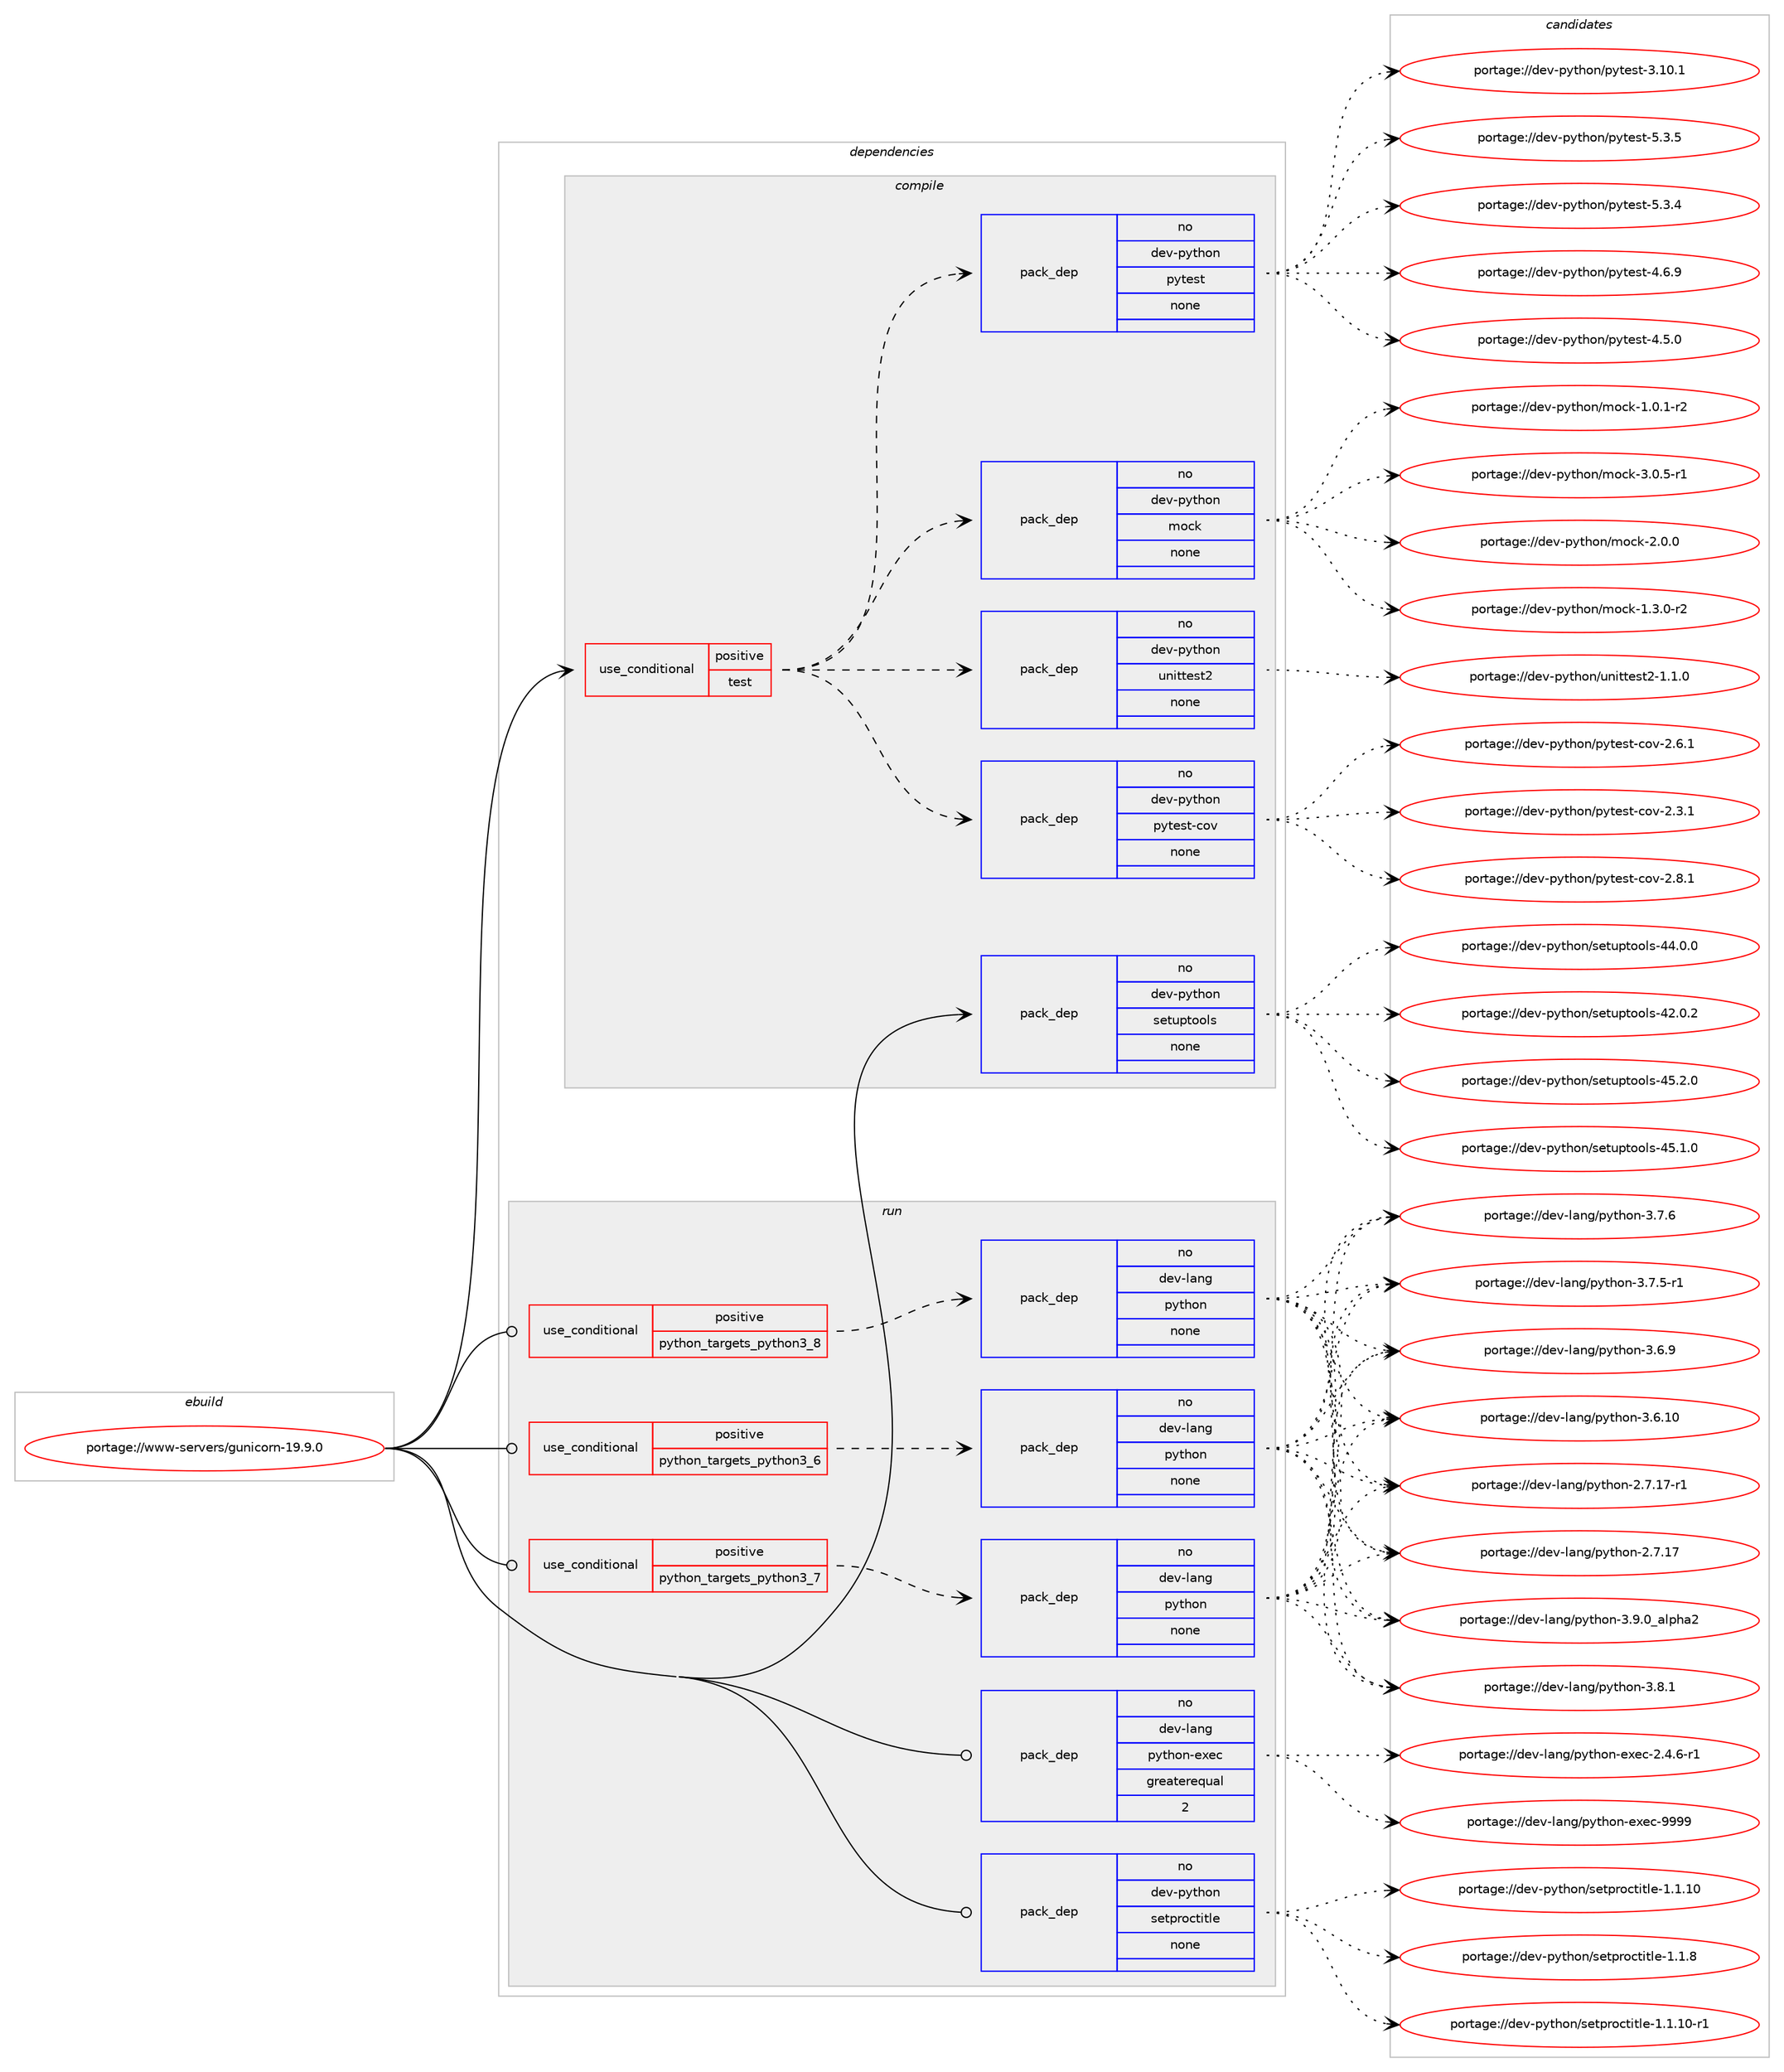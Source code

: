 digraph prolog {

# *************
# Graph options
# *************

newrank=true;
concentrate=true;
compound=true;
graph [rankdir=LR,fontname=Helvetica,fontsize=10,ranksep=1.5];#, ranksep=2.5, nodesep=0.2];
edge  [arrowhead=vee];
node  [fontname=Helvetica,fontsize=10];

# **********
# The ebuild
# **********

subgraph cluster_leftcol {
color=gray;
rank=same;
label=<<i>ebuild</i>>;
id [label="portage://www-servers/gunicorn-19.9.0", color=red, width=4, href="../www-servers/gunicorn-19.9.0.svg"];
}

# ****************
# The dependencies
# ****************

subgraph cluster_midcol {
color=gray;
label=<<i>dependencies</i>>;
subgraph cluster_compile {
fillcolor="#eeeeee";
style=filled;
label=<<i>compile</i>>;
subgraph cond4218 {
dependency25956 [label=<<TABLE BORDER="0" CELLBORDER="1" CELLSPACING="0" CELLPADDING="4"><TR><TD ROWSPAN="3" CELLPADDING="10">use_conditional</TD></TR><TR><TD>positive</TD></TR><TR><TD>test</TD></TR></TABLE>>, shape=none, color=red];
subgraph pack21247 {
dependency25957 [label=<<TABLE BORDER="0" CELLBORDER="1" CELLSPACING="0" CELLPADDING="4" WIDTH="220"><TR><TD ROWSPAN="6" CELLPADDING="30">pack_dep</TD></TR><TR><TD WIDTH="110">no</TD></TR><TR><TD>dev-python</TD></TR><TR><TD>mock</TD></TR><TR><TD>none</TD></TR><TR><TD></TD></TR></TABLE>>, shape=none, color=blue];
}
dependency25956:e -> dependency25957:w [weight=20,style="dashed",arrowhead="vee"];
subgraph pack21248 {
dependency25958 [label=<<TABLE BORDER="0" CELLBORDER="1" CELLSPACING="0" CELLPADDING="4" WIDTH="220"><TR><TD ROWSPAN="6" CELLPADDING="30">pack_dep</TD></TR><TR><TD WIDTH="110">no</TD></TR><TR><TD>dev-python</TD></TR><TR><TD>pytest</TD></TR><TR><TD>none</TD></TR><TR><TD></TD></TR></TABLE>>, shape=none, color=blue];
}
dependency25956:e -> dependency25958:w [weight=20,style="dashed",arrowhead="vee"];
subgraph pack21249 {
dependency25959 [label=<<TABLE BORDER="0" CELLBORDER="1" CELLSPACING="0" CELLPADDING="4" WIDTH="220"><TR><TD ROWSPAN="6" CELLPADDING="30">pack_dep</TD></TR><TR><TD WIDTH="110">no</TD></TR><TR><TD>dev-python</TD></TR><TR><TD>pytest-cov</TD></TR><TR><TD>none</TD></TR><TR><TD></TD></TR></TABLE>>, shape=none, color=blue];
}
dependency25956:e -> dependency25959:w [weight=20,style="dashed",arrowhead="vee"];
subgraph pack21250 {
dependency25960 [label=<<TABLE BORDER="0" CELLBORDER="1" CELLSPACING="0" CELLPADDING="4" WIDTH="220"><TR><TD ROWSPAN="6" CELLPADDING="30">pack_dep</TD></TR><TR><TD WIDTH="110">no</TD></TR><TR><TD>dev-python</TD></TR><TR><TD>unittest2</TD></TR><TR><TD>none</TD></TR><TR><TD></TD></TR></TABLE>>, shape=none, color=blue];
}
dependency25956:e -> dependency25960:w [weight=20,style="dashed",arrowhead="vee"];
}
id:e -> dependency25956:w [weight=20,style="solid",arrowhead="vee"];
subgraph pack21251 {
dependency25961 [label=<<TABLE BORDER="0" CELLBORDER="1" CELLSPACING="0" CELLPADDING="4" WIDTH="220"><TR><TD ROWSPAN="6" CELLPADDING="30">pack_dep</TD></TR><TR><TD WIDTH="110">no</TD></TR><TR><TD>dev-python</TD></TR><TR><TD>setuptools</TD></TR><TR><TD>none</TD></TR><TR><TD></TD></TR></TABLE>>, shape=none, color=blue];
}
id:e -> dependency25961:w [weight=20,style="solid",arrowhead="vee"];
}
subgraph cluster_compileandrun {
fillcolor="#eeeeee";
style=filled;
label=<<i>compile and run</i>>;
}
subgraph cluster_run {
fillcolor="#eeeeee";
style=filled;
label=<<i>run</i>>;
subgraph cond4219 {
dependency25962 [label=<<TABLE BORDER="0" CELLBORDER="1" CELLSPACING="0" CELLPADDING="4"><TR><TD ROWSPAN="3" CELLPADDING="10">use_conditional</TD></TR><TR><TD>positive</TD></TR><TR><TD>python_targets_python3_6</TD></TR></TABLE>>, shape=none, color=red];
subgraph pack21252 {
dependency25963 [label=<<TABLE BORDER="0" CELLBORDER="1" CELLSPACING="0" CELLPADDING="4" WIDTH="220"><TR><TD ROWSPAN="6" CELLPADDING="30">pack_dep</TD></TR><TR><TD WIDTH="110">no</TD></TR><TR><TD>dev-lang</TD></TR><TR><TD>python</TD></TR><TR><TD>none</TD></TR><TR><TD></TD></TR></TABLE>>, shape=none, color=blue];
}
dependency25962:e -> dependency25963:w [weight=20,style="dashed",arrowhead="vee"];
}
id:e -> dependency25962:w [weight=20,style="solid",arrowhead="odot"];
subgraph cond4220 {
dependency25964 [label=<<TABLE BORDER="0" CELLBORDER="1" CELLSPACING="0" CELLPADDING="4"><TR><TD ROWSPAN="3" CELLPADDING="10">use_conditional</TD></TR><TR><TD>positive</TD></TR><TR><TD>python_targets_python3_7</TD></TR></TABLE>>, shape=none, color=red];
subgraph pack21253 {
dependency25965 [label=<<TABLE BORDER="0" CELLBORDER="1" CELLSPACING="0" CELLPADDING="4" WIDTH="220"><TR><TD ROWSPAN="6" CELLPADDING="30">pack_dep</TD></TR><TR><TD WIDTH="110">no</TD></TR><TR><TD>dev-lang</TD></TR><TR><TD>python</TD></TR><TR><TD>none</TD></TR><TR><TD></TD></TR></TABLE>>, shape=none, color=blue];
}
dependency25964:e -> dependency25965:w [weight=20,style="dashed",arrowhead="vee"];
}
id:e -> dependency25964:w [weight=20,style="solid",arrowhead="odot"];
subgraph cond4221 {
dependency25966 [label=<<TABLE BORDER="0" CELLBORDER="1" CELLSPACING="0" CELLPADDING="4"><TR><TD ROWSPAN="3" CELLPADDING="10">use_conditional</TD></TR><TR><TD>positive</TD></TR><TR><TD>python_targets_python3_8</TD></TR></TABLE>>, shape=none, color=red];
subgraph pack21254 {
dependency25967 [label=<<TABLE BORDER="0" CELLBORDER="1" CELLSPACING="0" CELLPADDING="4" WIDTH="220"><TR><TD ROWSPAN="6" CELLPADDING="30">pack_dep</TD></TR><TR><TD WIDTH="110">no</TD></TR><TR><TD>dev-lang</TD></TR><TR><TD>python</TD></TR><TR><TD>none</TD></TR><TR><TD></TD></TR></TABLE>>, shape=none, color=blue];
}
dependency25966:e -> dependency25967:w [weight=20,style="dashed",arrowhead="vee"];
}
id:e -> dependency25966:w [weight=20,style="solid",arrowhead="odot"];
subgraph pack21255 {
dependency25968 [label=<<TABLE BORDER="0" CELLBORDER="1" CELLSPACING="0" CELLPADDING="4" WIDTH="220"><TR><TD ROWSPAN="6" CELLPADDING="30">pack_dep</TD></TR><TR><TD WIDTH="110">no</TD></TR><TR><TD>dev-lang</TD></TR><TR><TD>python-exec</TD></TR><TR><TD>greaterequal</TD></TR><TR><TD>2</TD></TR></TABLE>>, shape=none, color=blue];
}
id:e -> dependency25968:w [weight=20,style="solid",arrowhead="odot"];
subgraph pack21256 {
dependency25969 [label=<<TABLE BORDER="0" CELLBORDER="1" CELLSPACING="0" CELLPADDING="4" WIDTH="220"><TR><TD ROWSPAN="6" CELLPADDING="30">pack_dep</TD></TR><TR><TD WIDTH="110">no</TD></TR><TR><TD>dev-python</TD></TR><TR><TD>setproctitle</TD></TR><TR><TD>none</TD></TR><TR><TD></TD></TR></TABLE>>, shape=none, color=blue];
}
id:e -> dependency25969:w [weight=20,style="solid",arrowhead="odot"];
}
}

# **************
# The candidates
# **************

subgraph cluster_choices {
rank=same;
color=gray;
label=<<i>candidates</i>>;

subgraph choice21247 {
color=black;
nodesep=1;
choice1001011184511212111610411111047109111991074551464846534511449 [label="portage://dev-python/mock-3.0.5-r1", color=red, width=4,href="../dev-python/mock-3.0.5-r1.svg"];
choice100101118451121211161041111104710911199107455046484648 [label="portage://dev-python/mock-2.0.0", color=red, width=4,href="../dev-python/mock-2.0.0.svg"];
choice1001011184511212111610411111047109111991074549465146484511450 [label="portage://dev-python/mock-1.3.0-r2", color=red, width=4,href="../dev-python/mock-1.3.0-r2.svg"];
choice1001011184511212111610411111047109111991074549464846494511450 [label="portage://dev-python/mock-1.0.1-r2", color=red, width=4,href="../dev-python/mock-1.0.1-r2.svg"];
dependency25957:e -> choice1001011184511212111610411111047109111991074551464846534511449:w [style=dotted,weight="100"];
dependency25957:e -> choice100101118451121211161041111104710911199107455046484648:w [style=dotted,weight="100"];
dependency25957:e -> choice1001011184511212111610411111047109111991074549465146484511450:w [style=dotted,weight="100"];
dependency25957:e -> choice1001011184511212111610411111047109111991074549464846494511450:w [style=dotted,weight="100"];
}
subgraph choice21248 {
color=black;
nodesep=1;
choice1001011184511212111610411111047112121116101115116455346514653 [label="portage://dev-python/pytest-5.3.5", color=red, width=4,href="../dev-python/pytest-5.3.5.svg"];
choice1001011184511212111610411111047112121116101115116455346514652 [label="portage://dev-python/pytest-5.3.4", color=red, width=4,href="../dev-python/pytest-5.3.4.svg"];
choice1001011184511212111610411111047112121116101115116455246544657 [label="portage://dev-python/pytest-4.6.9", color=red, width=4,href="../dev-python/pytest-4.6.9.svg"];
choice1001011184511212111610411111047112121116101115116455246534648 [label="portage://dev-python/pytest-4.5.0", color=red, width=4,href="../dev-python/pytest-4.5.0.svg"];
choice100101118451121211161041111104711212111610111511645514649484649 [label="portage://dev-python/pytest-3.10.1", color=red, width=4,href="../dev-python/pytest-3.10.1.svg"];
dependency25958:e -> choice1001011184511212111610411111047112121116101115116455346514653:w [style=dotted,weight="100"];
dependency25958:e -> choice1001011184511212111610411111047112121116101115116455346514652:w [style=dotted,weight="100"];
dependency25958:e -> choice1001011184511212111610411111047112121116101115116455246544657:w [style=dotted,weight="100"];
dependency25958:e -> choice1001011184511212111610411111047112121116101115116455246534648:w [style=dotted,weight="100"];
dependency25958:e -> choice100101118451121211161041111104711212111610111511645514649484649:w [style=dotted,weight="100"];
}
subgraph choice21249 {
color=black;
nodesep=1;
choice10010111845112121116104111110471121211161011151164599111118455046564649 [label="portage://dev-python/pytest-cov-2.8.1", color=red, width=4,href="../dev-python/pytest-cov-2.8.1.svg"];
choice10010111845112121116104111110471121211161011151164599111118455046544649 [label="portage://dev-python/pytest-cov-2.6.1", color=red, width=4,href="../dev-python/pytest-cov-2.6.1.svg"];
choice10010111845112121116104111110471121211161011151164599111118455046514649 [label="portage://dev-python/pytest-cov-2.3.1", color=red, width=4,href="../dev-python/pytest-cov-2.3.1.svg"];
dependency25959:e -> choice10010111845112121116104111110471121211161011151164599111118455046564649:w [style=dotted,weight="100"];
dependency25959:e -> choice10010111845112121116104111110471121211161011151164599111118455046544649:w [style=dotted,weight="100"];
dependency25959:e -> choice10010111845112121116104111110471121211161011151164599111118455046514649:w [style=dotted,weight="100"];
}
subgraph choice21250 {
color=black;
nodesep=1;
choice100101118451121211161041111104711711010511611610111511650454946494648 [label="portage://dev-python/unittest2-1.1.0", color=red, width=4,href="../dev-python/unittest2-1.1.0.svg"];
dependency25960:e -> choice100101118451121211161041111104711711010511611610111511650454946494648:w [style=dotted,weight="100"];
}
subgraph choice21251 {
color=black;
nodesep=1;
choice100101118451121211161041111104711510111611711211611111110811545525346504648 [label="portage://dev-python/setuptools-45.2.0", color=red, width=4,href="../dev-python/setuptools-45.2.0.svg"];
choice100101118451121211161041111104711510111611711211611111110811545525346494648 [label="portage://dev-python/setuptools-45.1.0", color=red, width=4,href="../dev-python/setuptools-45.1.0.svg"];
choice100101118451121211161041111104711510111611711211611111110811545525246484648 [label="portage://dev-python/setuptools-44.0.0", color=red, width=4,href="../dev-python/setuptools-44.0.0.svg"];
choice100101118451121211161041111104711510111611711211611111110811545525046484650 [label="portage://dev-python/setuptools-42.0.2", color=red, width=4,href="../dev-python/setuptools-42.0.2.svg"];
dependency25961:e -> choice100101118451121211161041111104711510111611711211611111110811545525346504648:w [style=dotted,weight="100"];
dependency25961:e -> choice100101118451121211161041111104711510111611711211611111110811545525346494648:w [style=dotted,weight="100"];
dependency25961:e -> choice100101118451121211161041111104711510111611711211611111110811545525246484648:w [style=dotted,weight="100"];
dependency25961:e -> choice100101118451121211161041111104711510111611711211611111110811545525046484650:w [style=dotted,weight="100"];
}
subgraph choice21252 {
color=black;
nodesep=1;
choice10010111845108971101034711212111610411111045514657464895971081121049750 [label="portage://dev-lang/python-3.9.0_alpha2", color=red, width=4,href="../dev-lang/python-3.9.0_alpha2.svg"];
choice100101118451089711010347112121116104111110455146564649 [label="portage://dev-lang/python-3.8.1", color=red, width=4,href="../dev-lang/python-3.8.1.svg"];
choice100101118451089711010347112121116104111110455146554654 [label="portage://dev-lang/python-3.7.6", color=red, width=4,href="../dev-lang/python-3.7.6.svg"];
choice1001011184510897110103471121211161041111104551465546534511449 [label="portage://dev-lang/python-3.7.5-r1", color=red, width=4,href="../dev-lang/python-3.7.5-r1.svg"];
choice100101118451089711010347112121116104111110455146544657 [label="portage://dev-lang/python-3.6.9", color=red, width=4,href="../dev-lang/python-3.6.9.svg"];
choice10010111845108971101034711212111610411111045514654464948 [label="portage://dev-lang/python-3.6.10", color=red, width=4,href="../dev-lang/python-3.6.10.svg"];
choice100101118451089711010347112121116104111110455046554649554511449 [label="portage://dev-lang/python-2.7.17-r1", color=red, width=4,href="../dev-lang/python-2.7.17-r1.svg"];
choice10010111845108971101034711212111610411111045504655464955 [label="portage://dev-lang/python-2.7.17", color=red, width=4,href="../dev-lang/python-2.7.17.svg"];
dependency25963:e -> choice10010111845108971101034711212111610411111045514657464895971081121049750:w [style=dotted,weight="100"];
dependency25963:e -> choice100101118451089711010347112121116104111110455146564649:w [style=dotted,weight="100"];
dependency25963:e -> choice100101118451089711010347112121116104111110455146554654:w [style=dotted,weight="100"];
dependency25963:e -> choice1001011184510897110103471121211161041111104551465546534511449:w [style=dotted,weight="100"];
dependency25963:e -> choice100101118451089711010347112121116104111110455146544657:w [style=dotted,weight="100"];
dependency25963:e -> choice10010111845108971101034711212111610411111045514654464948:w [style=dotted,weight="100"];
dependency25963:e -> choice100101118451089711010347112121116104111110455046554649554511449:w [style=dotted,weight="100"];
dependency25963:e -> choice10010111845108971101034711212111610411111045504655464955:w [style=dotted,weight="100"];
}
subgraph choice21253 {
color=black;
nodesep=1;
choice10010111845108971101034711212111610411111045514657464895971081121049750 [label="portage://dev-lang/python-3.9.0_alpha2", color=red, width=4,href="../dev-lang/python-3.9.0_alpha2.svg"];
choice100101118451089711010347112121116104111110455146564649 [label="portage://dev-lang/python-3.8.1", color=red, width=4,href="../dev-lang/python-3.8.1.svg"];
choice100101118451089711010347112121116104111110455146554654 [label="portage://dev-lang/python-3.7.6", color=red, width=4,href="../dev-lang/python-3.7.6.svg"];
choice1001011184510897110103471121211161041111104551465546534511449 [label="portage://dev-lang/python-3.7.5-r1", color=red, width=4,href="../dev-lang/python-3.7.5-r1.svg"];
choice100101118451089711010347112121116104111110455146544657 [label="portage://dev-lang/python-3.6.9", color=red, width=4,href="../dev-lang/python-3.6.9.svg"];
choice10010111845108971101034711212111610411111045514654464948 [label="portage://dev-lang/python-3.6.10", color=red, width=4,href="../dev-lang/python-3.6.10.svg"];
choice100101118451089711010347112121116104111110455046554649554511449 [label="portage://dev-lang/python-2.7.17-r1", color=red, width=4,href="../dev-lang/python-2.7.17-r1.svg"];
choice10010111845108971101034711212111610411111045504655464955 [label="portage://dev-lang/python-2.7.17", color=red, width=4,href="../dev-lang/python-2.7.17.svg"];
dependency25965:e -> choice10010111845108971101034711212111610411111045514657464895971081121049750:w [style=dotted,weight="100"];
dependency25965:e -> choice100101118451089711010347112121116104111110455146564649:w [style=dotted,weight="100"];
dependency25965:e -> choice100101118451089711010347112121116104111110455146554654:w [style=dotted,weight="100"];
dependency25965:e -> choice1001011184510897110103471121211161041111104551465546534511449:w [style=dotted,weight="100"];
dependency25965:e -> choice100101118451089711010347112121116104111110455146544657:w [style=dotted,weight="100"];
dependency25965:e -> choice10010111845108971101034711212111610411111045514654464948:w [style=dotted,weight="100"];
dependency25965:e -> choice100101118451089711010347112121116104111110455046554649554511449:w [style=dotted,weight="100"];
dependency25965:e -> choice10010111845108971101034711212111610411111045504655464955:w [style=dotted,weight="100"];
}
subgraph choice21254 {
color=black;
nodesep=1;
choice10010111845108971101034711212111610411111045514657464895971081121049750 [label="portage://dev-lang/python-3.9.0_alpha2", color=red, width=4,href="../dev-lang/python-3.9.0_alpha2.svg"];
choice100101118451089711010347112121116104111110455146564649 [label="portage://dev-lang/python-3.8.1", color=red, width=4,href="../dev-lang/python-3.8.1.svg"];
choice100101118451089711010347112121116104111110455146554654 [label="portage://dev-lang/python-3.7.6", color=red, width=4,href="../dev-lang/python-3.7.6.svg"];
choice1001011184510897110103471121211161041111104551465546534511449 [label="portage://dev-lang/python-3.7.5-r1", color=red, width=4,href="../dev-lang/python-3.7.5-r1.svg"];
choice100101118451089711010347112121116104111110455146544657 [label="portage://dev-lang/python-3.6.9", color=red, width=4,href="../dev-lang/python-3.6.9.svg"];
choice10010111845108971101034711212111610411111045514654464948 [label="portage://dev-lang/python-3.6.10", color=red, width=4,href="../dev-lang/python-3.6.10.svg"];
choice100101118451089711010347112121116104111110455046554649554511449 [label="portage://dev-lang/python-2.7.17-r1", color=red, width=4,href="../dev-lang/python-2.7.17-r1.svg"];
choice10010111845108971101034711212111610411111045504655464955 [label="portage://dev-lang/python-2.7.17", color=red, width=4,href="../dev-lang/python-2.7.17.svg"];
dependency25967:e -> choice10010111845108971101034711212111610411111045514657464895971081121049750:w [style=dotted,weight="100"];
dependency25967:e -> choice100101118451089711010347112121116104111110455146564649:w [style=dotted,weight="100"];
dependency25967:e -> choice100101118451089711010347112121116104111110455146554654:w [style=dotted,weight="100"];
dependency25967:e -> choice1001011184510897110103471121211161041111104551465546534511449:w [style=dotted,weight="100"];
dependency25967:e -> choice100101118451089711010347112121116104111110455146544657:w [style=dotted,weight="100"];
dependency25967:e -> choice10010111845108971101034711212111610411111045514654464948:w [style=dotted,weight="100"];
dependency25967:e -> choice100101118451089711010347112121116104111110455046554649554511449:w [style=dotted,weight="100"];
dependency25967:e -> choice10010111845108971101034711212111610411111045504655464955:w [style=dotted,weight="100"];
}
subgraph choice21255 {
color=black;
nodesep=1;
choice10010111845108971101034711212111610411111045101120101994557575757 [label="portage://dev-lang/python-exec-9999", color=red, width=4,href="../dev-lang/python-exec-9999.svg"];
choice10010111845108971101034711212111610411111045101120101994550465246544511449 [label="portage://dev-lang/python-exec-2.4.6-r1", color=red, width=4,href="../dev-lang/python-exec-2.4.6-r1.svg"];
dependency25968:e -> choice10010111845108971101034711212111610411111045101120101994557575757:w [style=dotted,weight="100"];
dependency25968:e -> choice10010111845108971101034711212111610411111045101120101994550465246544511449:w [style=dotted,weight="100"];
}
subgraph choice21256 {
color=black;
nodesep=1;
choice100101118451121211161041111104711510111611211411199116105116108101454946494656 [label="portage://dev-python/setproctitle-1.1.8", color=red, width=4,href="../dev-python/setproctitle-1.1.8.svg"];
choice100101118451121211161041111104711510111611211411199116105116108101454946494649484511449 [label="portage://dev-python/setproctitle-1.1.10-r1", color=red, width=4,href="../dev-python/setproctitle-1.1.10-r1.svg"];
choice10010111845112121116104111110471151011161121141119911610511610810145494649464948 [label="portage://dev-python/setproctitle-1.1.10", color=red, width=4,href="../dev-python/setproctitle-1.1.10.svg"];
dependency25969:e -> choice100101118451121211161041111104711510111611211411199116105116108101454946494656:w [style=dotted,weight="100"];
dependency25969:e -> choice100101118451121211161041111104711510111611211411199116105116108101454946494649484511449:w [style=dotted,weight="100"];
dependency25969:e -> choice10010111845112121116104111110471151011161121141119911610511610810145494649464948:w [style=dotted,weight="100"];
}
}

}
